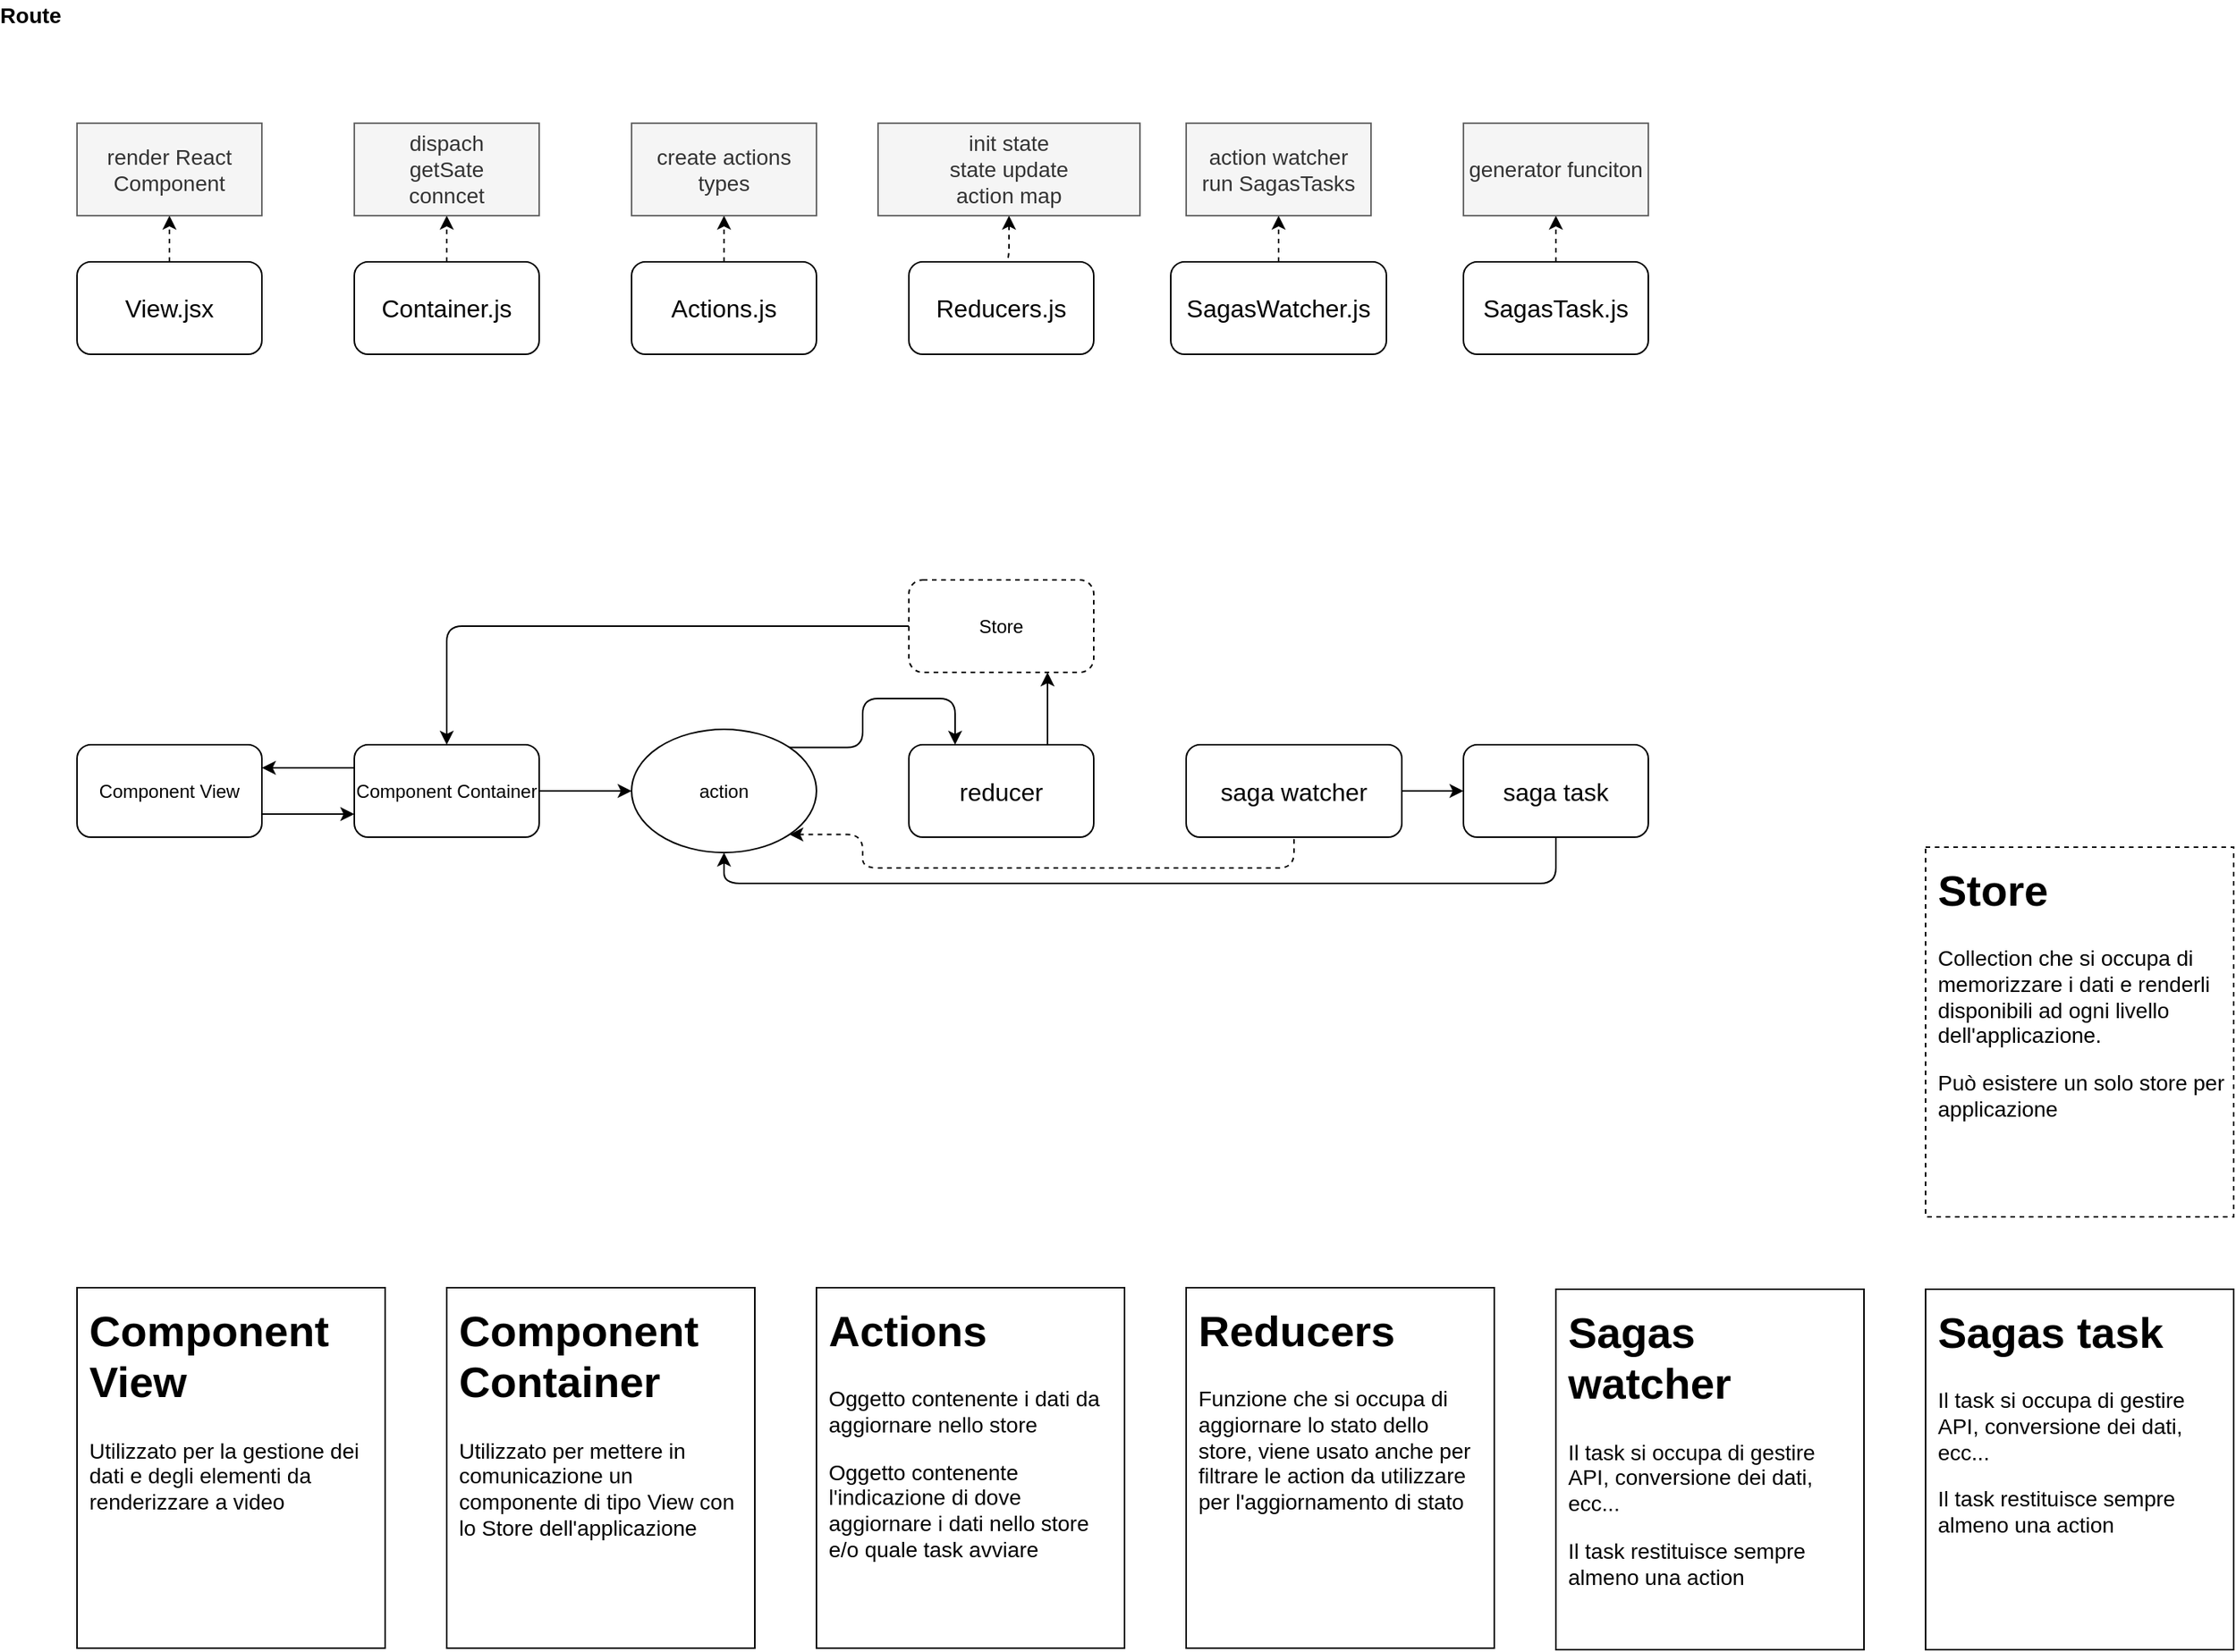 <mxfile version="10.9.5" type="device"><diagram id="33T0L6AQP9xFbiSpr53Q" name="Page-1"><mxGraphModel dx="716" dy="383" grid="1" gridSize="10" guides="1" tooltips="1" connect="1" arrows="1" fold="1" page="1" pageScale="1" pageWidth="1654" pageHeight="1169" math="0" shadow="0"><root><mxCell id="0"/><mxCell id="1" parent="0"/><mxCell id="8tO26CNwssaeo5pTbrvT-43" style="edgeStyle=orthogonalEdgeStyle;rounded=1;orthogonalLoop=1;jettySize=auto;html=1;exitX=0.5;exitY=0;exitDx=0;exitDy=0;entryX=0.5;entryY=1;entryDx=0;entryDy=0;fontSize=14;dashed=1;" edge="1" parent="1" source="8tO26CNwssaeo5pTbrvT-2" target="8tO26CNwssaeo5pTbrvT-37"><mxGeometry relative="1" as="geometry"/></mxCell><mxCell id="8tO26CNwssaeo5pTbrvT-2" value="View.jsx" style="rounded=1;whiteSpace=wrap;html=1;fontSize=16;" vertex="1" parent="1"><mxGeometry x="80" y="180" width="120" height="60" as="geometry"/></mxCell><mxCell id="8tO26CNwssaeo5pTbrvT-44" style="edgeStyle=orthogonalEdgeStyle;rounded=1;orthogonalLoop=1;jettySize=auto;html=1;exitX=0.5;exitY=0;exitDx=0;exitDy=0;entryX=0.5;entryY=1;entryDx=0;entryDy=0;fontSize=14;dashed=1;" edge="1" parent="1" source="8tO26CNwssaeo5pTbrvT-4" target="8tO26CNwssaeo5pTbrvT-38"><mxGeometry relative="1" as="geometry"/></mxCell><mxCell id="8tO26CNwssaeo5pTbrvT-4" value="Container.js" style="rounded=1;whiteSpace=wrap;html=1;fontSize=16;" vertex="1" parent="1"><mxGeometry x="260" y="180" width="120" height="60" as="geometry"/></mxCell><mxCell id="8tO26CNwssaeo5pTbrvT-47" style="edgeStyle=orthogonalEdgeStyle;rounded=1;orthogonalLoop=1;jettySize=auto;html=1;exitX=0.5;exitY=0;exitDx=0;exitDy=0;entryX=0.5;entryY=1;entryDx=0;entryDy=0;dashed=1;fontSize=14;" edge="1" parent="1" source="8tO26CNwssaeo5pTbrvT-5" target="8tO26CNwssaeo5pTbrvT-40"><mxGeometry relative="1" as="geometry"/></mxCell><mxCell id="8tO26CNwssaeo5pTbrvT-5" value="Reducers.js" style="rounded=1;whiteSpace=wrap;html=1;fontSize=16;" vertex="1" parent="1"><mxGeometry x="620" y="180" width="120" height="60" as="geometry"/></mxCell><mxCell id="8tO26CNwssaeo5pTbrvT-49" style="edgeStyle=orthogonalEdgeStyle;rounded=1;orthogonalLoop=1;jettySize=auto;html=1;exitX=0.5;exitY=0;exitDx=0;exitDy=0;entryX=0.5;entryY=1;entryDx=0;entryDy=0;dashed=1;fontSize=14;" edge="1" parent="1" source="8tO26CNwssaeo5pTbrvT-6" target="8tO26CNwssaeo5pTbrvT-41"><mxGeometry relative="1" as="geometry"/></mxCell><mxCell id="8tO26CNwssaeo5pTbrvT-6" value="SagasWatcher.js" style="rounded=1;whiteSpace=wrap;html=1;fontSize=16;" vertex="1" parent="1"><mxGeometry x="790" y="180" width="140" height="60" as="geometry"/></mxCell><mxCell id="8tO26CNwssaeo5pTbrvT-45" style="edgeStyle=orthogonalEdgeStyle;rounded=1;orthogonalLoop=1;jettySize=auto;html=1;exitX=0.5;exitY=0;exitDx=0;exitDy=0;entryX=0.5;entryY=1;entryDx=0;entryDy=0;dashed=1;fontSize=14;" edge="1" parent="1" source="8tO26CNwssaeo5pTbrvT-8" target="8tO26CNwssaeo5pTbrvT-39"><mxGeometry relative="1" as="geometry"/></mxCell><mxCell id="8tO26CNwssaeo5pTbrvT-8" value="Actions.js" style="rounded=1;whiteSpace=wrap;html=1;fontSize=16;" vertex="1" parent="1"><mxGeometry x="440" y="180" width="120" height="60" as="geometry"/></mxCell><mxCell id="8tO26CNwssaeo5pTbrvT-13" value="Route" style="text;html=1;strokeColor=none;fillColor=none;align=center;verticalAlign=middle;whiteSpace=wrap;rounded=0;fontStyle=1;fontSize=14;" vertex="1" parent="1"><mxGeometry x="30" y="10" width="40" height="20" as="geometry"/></mxCell><mxCell id="8tO26CNwssaeo5pTbrvT-25" value="&lt;h1&gt;Component View&lt;/h1&gt;&lt;p&gt;Utilizzato per la gestione dei dati e degli elementi da renderizzare a video&lt;/p&gt;" style="text;html=1;strokeColor=#000000;fillColor=none;spacing=0;spacingTop=-12;whiteSpace=wrap;overflow=hidden;rounded=0;fontSize=14;glass=0;shadow=0;perimeterSpacing=0;strokeWidth=1;spacingLeft=8;spacingBottom=8;spacingRight=8;" vertex="1" parent="1"><mxGeometry x="80" y="846" width="200" height="234" as="geometry"/></mxCell><mxCell id="8tO26CNwssaeo5pTbrvT-27" value="&lt;h1&gt;Sagas watcher&lt;br&gt;&lt;/h1&gt;&lt;p&gt;Il task si occupa di gestire API, conversione dei dati, ecc...&lt;/p&gt;&lt;p&gt;Il task restituisce sempre almeno una action&lt;br&gt;&lt;/p&gt;" style="text;html=1;strokeColor=#000000;fillColor=none;spacing=0;spacingTop=-12;whiteSpace=wrap;overflow=hidden;rounded=0;fontSize=14;glass=0;shadow=0;perimeterSpacing=0;strokeWidth=1;spacingLeft=8;spacingBottom=8;spacingRight=8;" vertex="1" parent="1"><mxGeometry x="1040" y="847" width="200" height="234" as="geometry"/></mxCell><mxCell id="8tO26CNwssaeo5pTbrvT-28" value="&lt;h1&gt;Actions&lt;/h1&gt;&lt;p&gt;Oggetto contenente i dati da aggiornare nello store&lt;/p&gt;&lt;p&gt;Oggetto contenente l'indicazione di dove aggiornare i dati nello store e/o quale task avviare&lt;br&gt;&lt;/p&gt;" style="text;html=1;strokeColor=#000000;fillColor=none;spacing=0;spacingTop=-12;whiteSpace=wrap;overflow=hidden;rounded=0;fontSize=14;glass=0;shadow=0;perimeterSpacing=0;strokeWidth=1;spacingLeft=8;spacingBottom=8;spacingRight=8;" vertex="1" parent="1"><mxGeometry x="560" y="846" width="200" height="234" as="geometry"/></mxCell><mxCell id="8tO26CNwssaeo5pTbrvT-30" value="&lt;h1&gt;Reducers&lt;/h1&gt;&lt;p&gt;Funzione che si occupa di aggiornare lo stato dello store, viene usato anche per filtrare le action da utilizzare per l'aggiornamento di stato&lt;br&gt;&lt;/p&gt;" style="text;html=1;strokeColor=#000000;fillColor=none;spacing=0;spacingTop=-12;whiteSpace=wrap;overflow=hidden;rounded=0;fontSize=14;glass=0;shadow=0;perimeterSpacing=0;strokeWidth=1;spacingLeft=8;spacingBottom=8;spacingRight=8;" vertex="1" parent="1"><mxGeometry x="800" y="846" width="200" height="234" as="geometry"/></mxCell><mxCell id="8tO26CNwssaeo5pTbrvT-31" value="&lt;h1&gt;Component Container&lt;/h1&gt;&lt;p&gt;Utilizzato per mettere in comunicazione un componente di tipo View con lo Store dell'applicazione&lt;/p&gt;" style="text;html=1;strokeColor=#000000;fillColor=none;spacing=0;spacingTop=-12;whiteSpace=wrap;overflow=hidden;rounded=0;fontSize=14;glass=0;shadow=0;perimeterSpacing=0;strokeWidth=1;spacingLeft=8;spacingBottom=8;spacingRight=8;" vertex="1" parent="1"><mxGeometry x="320" y="846" width="200" height="234" as="geometry"/></mxCell><mxCell id="8tO26CNwssaeo5pTbrvT-32" value="&lt;h1&gt;Store&lt;/h1&gt;&lt;p&gt;Collection che si occupa di memorizzare i dati e renderli disponibili ad ogni livello dell'applicazione.&lt;/p&gt;&lt;p&gt;Può esistere un solo store per applicazione&lt;br&gt;&lt;/p&gt;" style="text;html=1;strokeColor=#000000;fillColor=none;spacing=0;spacingTop=-12;whiteSpace=wrap;overflow=hidden;rounded=0;fontSize=14;dashed=1;spacingRight=8;spacingBottom=8;spacingLeft=8;" vertex="1" parent="1"><mxGeometry x="1280" y="560" width="200" height="240" as="geometry"/></mxCell><mxCell id="8tO26CNwssaeo5pTbrvT-50" style="edgeStyle=orthogonalEdgeStyle;rounded=1;orthogonalLoop=1;jettySize=auto;html=1;exitX=0.5;exitY=0;exitDx=0;exitDy=0;entryX=0.5;entryY=1;entryDx=0;entryDy=0;dashed=1;fontSize=14;" edge="1" parent="1" source="8tO26CNwssaeo5pTbrvT-36" target="8tO26CNwssaeo5pTbrvT-42"><mxGeometry relative="1" as="geometry"/></mxCell><mxCell id="8tO26CNwssaeo5pTbrvT-36" value="&lt;div style=&quot;font-size: 16px;&quot;&gt;SagasTask.js&lt;/div&gt;" style="rounded=1;whiteSpace=wrap;html=1;fontSize=16;" vertex="1" parent="1"><mxGeometry x="980" y="180" width="120" height="60" as="geometry"/></mxCell><mxCell id="8tO26CNwssaeo5pTbrvT-37" value="render React Component" style="rounded=0;whiteSpace=wrap;html=1;fontSize=14;fillColor=#f5f5f5;strokeColor=#666666;fontColor=#333333;" vertex="1" parent="1"><mxGeometry x="80" y="90" width="120" height="60" as="geometry"/></mxCell><mxCell id="8tO26CNwssaeo5pTbrvT-38" value="dispach&lt;br&gt;&lt;div&gt;getSate&lt;/div&gt;&lt;div&gt;conncet&lt;br&gt;&lt;/div&gt;" style="rounded=0;whiteSpace=wrap;html=1;fontSize=14;fillColor=#f5f5f5;strokeColor=#666666;fontColor=#333333;" vertex="1" parent="1"><mxGeometry x="260" y="90" width="120" height="60" as="geometry"/></mxCell><mxCell id="8tO26CNwssaeo5pTbrvT-39" value="&lt;div&gt;create actions&lt;/div&gt;&lt;div&gt;types&lt;br&gt;&lt;/div&gt;" style="rounded=0;whiteSpace=wrap;html=1;fontSize=14;fillColor=#f5f5f5;strokeColor=#666666;fontColor=#333333;" vertex="1" parent="1"><mxGeometry x="440" y="90" width="120" height="60" as="geometry"/></mxCell><mxCell id="8tO26CNwssaeo5pTbrvT-40" value="&lt;div&gt;init state&lt;/div&gt;&lt;div&gt;state update&lt;/div&gt;&lt;div&gt;action map&lt;br&gt;&lt;/div&gt;" style="rounded=0;whiteSpace=wrap;html=1;fontSize=14;fillColor=#f5f5f5;strokeColor=#666666;fontColor=#333333;" vertex="1" parent="1"><mxGeometry x="600" y="90" width="170" height="60" as="geometry"/></mxCell><mxCell id="8tO26CNwssaeo5pTbrvT-41" value="&lt;div&gt;action watcher&lt;br&gt;run SagasTasks&lt;br&gt;&lt;/div&gt;" style="rounded=0;whiteSpace=wrap;html=1;fontSize=14;fillColor=#f5f5f5;strokeColor=#666666;fontColor=#333333;" vertex="1" parent="1"><mxGeometry x="800" y="90" width="120" height="60" as="geometry"/></mxCell><mxCell id="8tO26CNwssaeo5pTbrvT-42" value="generator funciton" style="rounded=0;whiteSpace=wrap;html=1;fontSize=14;fillColor=#f5f5f5;strokeColor=#666666;fontColor=#333333;" vertex="1" parent="1"><mxGeometry x="980" y="90" width="120" height="60" as="geometry"/></mxCell><mxCell id="8tO26CNwssaeo5pTbrvT-65" style="edgeStyle=orthogonalEdgeStyle;rounded=1;orthogonalLoop=1;jettySize=auto;html=1;exitX=1;exitY=0.75;exitDx=0;exitDy=0;entryX=0;entryY=0.75;entryDx=0;entryDy=0;fontSize=12;" edge="1" parent="1" source="8tO26CNwssaeo5pTbrvT-51" target="8tO26CNwssaeo5pTbrvT-52"><mxGeometry relative="1" as="geometry"/></mxCell><mxCell id="8tO26CNwssaeo5pTbrvT-51" value="Component View" style="rounded=1;whiteSpace=wrap;html=1;fontSize=12;" vertex="1" parent="1"><mxGeometry x="80" y="493.5" width="120" height="60" as="geometry"/></mxCell><mxCell id="8tO26CNwssaeo5pTbrvT-62" style="edgeStyle=orthogonalEdgeStyle;rounded=1;orthogonalLoop=1;jettySize=auto;html=1;exitX=1;exitY=0.5;exitDx=0;exitDy=0;entryX=0;entryY=0.5;entryDx=0;entryDy=0;fontSize=12;" edge="1" parent="1" source="8tO26CNwssaeo5pTbrvT-52" target="8tO26CNwssaeo5pTbrvT-53"><mxGeometry relative="1" as="geometry"/></mxCell><mxCell id="8tO26CNwssaeo5pTbrvT-64" style="edgeStyle=orthogonalEdgeStyle;rounded=1;orthogonalLoop=1;jettySize=auto;html=1;exitX=0;exitY=0.25;exitDx=0;exitDy=0;entryX=1;entryY=0.25;entryDx=0;entryDy=0;fontSize=12;" edge="1" parent="1" source="8tO26CNwssaeo5pTbrvT-52" target="8tO26CNwssaeo5pTbrvT-51"><mxGeometry relative="1" as="geometry"/></mxCell><mxCell id="8tO26CNwssaeo5pTbrvT-52" value="Component Container" style="rounded=1;whiteSpace=wrap;html=1;fontSize=12;" vertex="1" parent="1"><mxGeometry x="260" y="493.5" width="120" height="60" as="geometry"/></mxCell><mxCell id="8tO26CNwssaeo5pTbrvT-58" style="edgeStyle=orthogonalEdgeStyle;rounded=1;orthogonalLoop=1;jettySize=auto;html=1;exitX=1;exitY=1;exitDx=0;exitDy=0;entryX=0.5;entryY=1;entryDx=0;entryDy=0;fontSize=12;dashed=1;startArrow=classic;startFill=1;endArrow=none;endFill=0;" edge="1" parent="1" source="8tO26CNwssaeo5pTbrvT-53" target="8tO26CNwssaeo5pTbrvT-55"><mxGeometry relative="1" as="geometry"><Array as="points"><mxPoint x="590" y="551.5"/><mxPoint x="590" y="573.5"/><mxPoint x="870" y="573.5"/></Array></mxGeometry></mxCell><mxCell id="8tO26CNwssaeo5pTbrvT-67" style="edgeStyle=orthogonalEdgeStyle;rounded=1;orthogonalLoop=1;jettySize=auto;html=1;exitX=1;exitY=0;exitDx=0;exitDy=0;entryX=0.25;entryY=0;entryDx=0;entryDy=0;fontSize=12;" edge="1" parent="1" source="8tO26CNwssaeo5pTbrvT-53" target="8tO26CNwssaeo5pTbrvT-54"><mxGeometry relative="1" as="geometry"/></mxCell><mxCell id="8tO26CNwssaeo5pTbrvT-53" value="action" style="ellipse;whiteSpace=wrap;html=1;fontSize=12;" vertex="1" parent="1"><mxGeometry x="440" y="483.5" width="120" height="80" as="geometry"/></mxCell><mxCell id="8tO26CNwssaeo5pTbrvT-68" style="edgeStyle=orthogonalEdgeStyle;rounded=1;orthogonalLoop=1;jettySize=auto;html=1;exitX=0.75;exitY=0;exitDx=0;exitDy=0;entryX=0.75;entryY=1;entryDx=0;entryDy=0;fontSize=12;" edge="1" parent="1" source="8tO26CNwssaeo5pTbrvT-54" target="8tO26CNwssaeo5pTbrvT-66"><mxGeometry relative="1" as="geometry"/></mxCell><mxCell id="8tO26CNwssaeo5pTbrvT-54" value="reducer" style="rounded=1;whiteSpace=wrap;html=1;fontSize=16;" vertex="1" parent="1"><mxGeometry x="620" y="493.5" width="120" height="60" as="geometry"/></mxCell><mxCell id="8tO26CNwssaeo5pTbrvT-59" style="edgeStyle=orthogonalEdgeStyle;rounded=1;orthogonalLoop=1;jettySize=auto;html=1;exitX=1;exitY=0.5;exitDx=0;exitDy=0;entryX=0;entryY=0.5;entryDx=0;entryDy=0;fontSize=12;" edge="1" parent="1" source="8tO26CNwssaeo5pTbrvT-55" target="8tO26CNwssaeo5pTbrvT-56"><mxGeometry relative="1" as="geometry"/></mxCell><mxCell id="8tO26CNwssaeo5pTbrvT-55" value="saga watcher" style="rounded=1;whiteSpace=wrap;html=1;fontSize=16;" vertex="1" parent="1"><mxGeometry x="800" y="493.5" width="140" height="60" as="geometry"/></mxCell><mxCell id="8tO26CNwssaeo5pTbrvT-61" style="edgeStyle=orthogonalEdgeStyle;rounded=1;orthogonalLoop=1;jettySize=auto;html=1;exitX=0.5;exitY=1;exitDx=0;exitDy=0;entryX=0.5;entryY=1;entryDx=0;entryDy=0;fontSize=12;" edge="1" parent="1" source="8tO26CNwssaeo5pTbrvT-56" target="8tO26CNwssaeo5pTbrvT-53"><mxGeometry relative="1" as="geometry"/></mxCell><mxCell id="8tO26CNwssaeo5pTbrvT-56" value="saga task" style="rounded=1;whiteSpace=wrap;html=1;fontSize=16;" vertex="1" parent="1"><mxGeometry x="980" y="493.5" width="120" height="60" as="geometry"/></mxCell><mxCell id="8tO26CNwssaeo5pTbrvT-69" style="edgeStyle=orthogonalEdgeStyle;rounded=1;orthogonalLoop=1;jettySize=auto;html=1;exitX=0;exitY=0.5;exitDx=0;exitDy=0;entryX=0.5;entryY=0;entryDx=0;entryDy=0;fontSize=12;" edge="1" parent="1" source="8tO26CNwssaeo5pTbrvT-66" target="8tO26CNwssaeo5pTbrvT-52"><mxGeometry relative="1" as="geometry"/></mxCell><mxCell id="8tO26CNwssaeo5pTbrvT-66" value="Store" style="rounded=1;whiteSpace=wrap;html=1;fontSize=12;dashed=1;" vertex="1" parent="1"><mxGeometry x="620" y="386.5" width="120" height="60" as="geometry"/></mxCell><mxCell id="8tO26CNwssaeo5pTbrvT-72" value="&lt;h1&gt;Sagas task&lt;br&gt;&lt;/h1&gt;Il task si occupa di gestire API, conversione dei dati, ecc...&lt;p&gt;Il task restituisce sempre almeno una action&lt;br&gt;&lt;/p&gt;" style="text;html=1;strokeColor=#000000;fillColor=none;spacing=0;spacingTop=-12;whiteSpace=wrap;overflow=hidden;rounded=0;fontSize=14;glass=0;shadow=0;perimeterSpacing=0;strokeWidth=1;spacingLeft=8;spacingBottom=8;spacingRight=8;" vertex="1" parent="1"><mxGeometry x="1280" y="847" width="200" height="234" as="geometry"/></mxCell></root></mxGraphModel></diagram></mxfile>